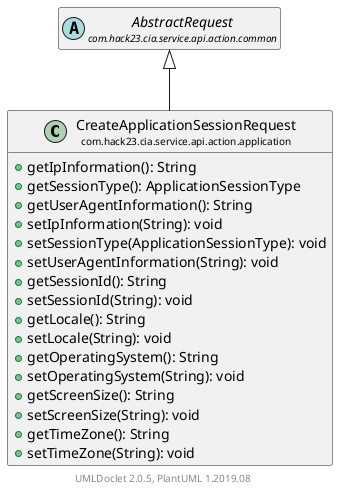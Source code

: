@startuml
    set namespaceSeparator none
    hide empty fields
    hide empty methods

    class "<size:14>CreateApplicationSessionRequest\n<size:10>com.hack23.cia.service.api.action.application" as com.hack23.cia.service.api.action.application.CreateApplicationSessionRequest [[CreateApplicationSessionRequest.html]] {
        +getIpInformation(): String
        +getSessionType(): ApplicationSessionType
        +getUserAgentInformation(): String
        +setIpInformation(String): void
        +setSessionType(ApplicationSessionType): void
        +setUserAgentInformation(String): void
        +getSessionId(): String
        +setSessionId(String): void
        +getLocale(): String
        +setLocale(String): void
        +getOperatingSystem(): String
        +setOperatingSystem(String): void
        +getScreenSize(): String
        +setScreenSize(String): void
        +getTimeZone(): String
        +setTimeZone(String): void
    }

    abstract class "<size:14>AbstractRequest\n<size:10>com.hack23.cia.service.api.action.common" as com.hack23.cia.service.api.action.common.AbstractRequest [[../common/AbstractRequest.html]]

    com.hack23.cia.service.api.action.common.AbstractRequest <|-- com.hack23.cia.service.api.action.application.CreateApplicationSessionRequest

    center footer UMLDoclet 2.0.5, PlantUML 1.2019.08
@enduml
